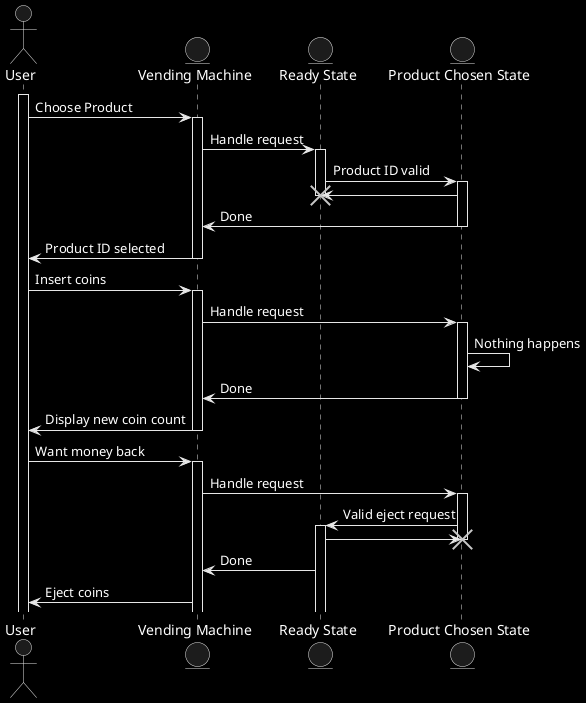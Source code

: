 @startuml

skinparam monochrome reverse

actor User as user
entity "Vending Machine" as vending
entity "Ready State" as ready
entity "Product Chosen State" as chosen

activate user
user -> vending ++ : Choose Product
vending -> ready ++ : Handle request
ready -> chosen ++ : Product ID valid
ready <- chosen !!
vending <- chosen -- : Done
user <- vending -- : Product ID selected

user -> vending ++ : Insert coins
vending -> chosen ++ : Handle request
chosen -> chosen : Nothing happens
vending <- chosen -- : Done
user <- vending -- : Display new coin count


user -> vending++ : Want money back
vending -> chosen ++ : Handle request
chosen -> ready ++ : Valid eject request
chosen <- ready !!
vending <- ready : Done
user <- vending : Eject coins

' dispense was spared for convenience :)

@enduml